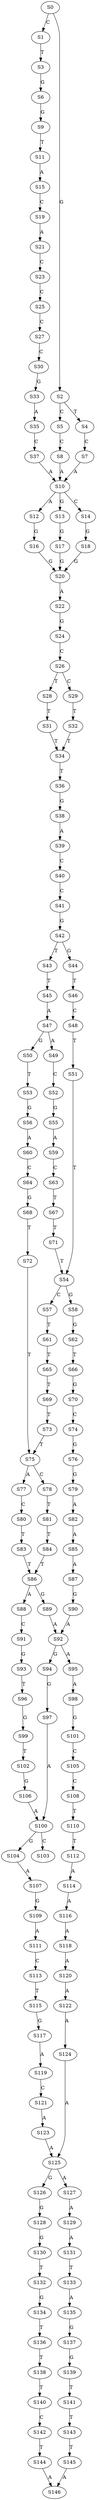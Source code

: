strict digraph  {
	S0 -> S1 [ label = C ];
	S0 -> S2 [ label = G ];
	S1 -> S3 [ label = T ];
	S2 -> S4 [ label = T ];
	S2 -> S5 [ label = C ];
	S3 -> S6 [ label = G ];
	S4 -> S7 [ label = C ];
	S5 -> S8 [ label = C ];
	S6 -> S9 [ label = G ];
	S7 -> S10 [ label = A ];
	S8 -> S10 [ label = A ];
	S9 -> S11 [ label = T ];
	S10 -> S12 [ label = A ];
	S10 -> S13 [ label = G ];
	S10 -> S14 [ label = C ];
	S11 -> S15 [ label = A ];
	S12 -> S16 [ label = G ];
	S13 -> S17 [ label = G ];
	S14 -> S18 [ label = G ];
	S15 -> S19 [ label = C ];
	S16 -> S20 [ label = G ];
	S17 -> S20 [ label = G ];
	S18 -> S20 [ label = G ];
	S19 -> S21 [ label = A ];
	S20 -> S22 [ label = A ];
	S21 -> S23 [ label = C ];
	S22 -> S24 [ label = G ];
	S23 -> S25 [ label = C ];
	S24 -> S26 [ label = C ];
	S25 -> S27 [ label = C ];
	S26 -> S28 [ label = T ];
	S26 -> S29 [ label = C ];
	S27 -> S30 [ label = C ];
	S28 -> S31 [ label = T ];
	S29 -> S32 [ label = T ];
	S30 -> S33 [ label = G ];
	S31 -> S34 [ label = T ];
	S32 -> S34 [ label = T ];
	S33 -> S35 [ label = A ];
	S34 -> S36 [ label = T ];
	S35 -> S37 [ label = C ];
	S36 -> S38 [ label = G ];
	S37 -> S10 [ label = A ];
	S38 -> S39 [ label = A ];
	S39 -> S40 [ label = C ];
	S40 -> S41 [ label = C ];
	S41 -> S42 [ label = G ];
	S42 -> S43 [ label = T ];
	S42 -> S44 [ label = G ];
	S43 -> S45 [ label = T ];
	S44 -> S46 [ label = T ];
	S45 -> S47 [ label = A ];
	S46 -> S48 [ label = C ];
	S47 -> S49 [ label = A ];
	S47 -> S50 [ label = G ];
	S48 -> S51 [ label = T ];
	S49 -> S52 [ label = C ];
	S50 -> S53 [ label = T ];
	S51 -> S54 [ label = T ];
	S52 -> S55 [ label = G ];
	S53 -> S56 [ label = G ];
	S54 -> S57 [ label = C ];
	S54 -> S58 [ label = G ];
	S55 -> S59 [ label = A ];
	S56 -> S60 [ label = A ];
	S57 -> S61 [ label = T ];
	S58 -> S62 [ label = G ];
	S59 -> S63 [ label = C ];
	S60 -> S64 [ label = C ];
	S61 -> S65 [ label = T ];
	S62 -> S66 [ label = T ];
	S63 -> S67 [ label = T ];
	S64 -> S68 [ label = G ];
	S65 -> S69 [ label = T ];
	S66 -> S70 [ label = G ];
	S67 -> S71 [ label = T ];
	S68 -> S72 [ label = T ];
	S69 -> S73 [ label = T ];
	S70 -> S74 [ label = C ];
	S71 -> S54 [ label = T ];
	S72 -> S75 [ label = T ];
	S73 -> S75 [ label = T ];
	S74 -> S76 [ label = G ];
	S75 -> S77 [ label = A ];
	S75 -> S78 [ label = C ];
	S76 -> S79 [ label = G ];
	S77 -> S80 [ label = C ];
	S78 -> S81 [ label = T ];
	S79 -> S82 [ label = A ];
	S80 -> S83 [ label = T ];
	S81 -> S84 [ label = T ];
	S82 -> S85 [ label = A ];
	S83 -> S86 [ label = T ];
	S84 -> S86 [ label = T ];
	S85 -> S87 [ label = A ];
	S86 -> S88 [ label = A ];
	S86 -> S89 [ label = G ];
	S87 -> S90 [ label = G ];
	S88 -> S91 [ label = C ];
	S89 -> S92 [ label = A ];
	S90 -> S92 [ label = A ];
	S91 -> S93 [ label = G ];
	S92 -> S94 [ label = G ];
	S92 -> S95 [ label = A ];
	S93 -> S96 [ label = T ];
	S94 -> S97 [ label = G ];
	S95 -> S98 [ label = A ];
	S96 -> S99 [ label = G ];
	S97 -> S100 [ label = A ];
	S98 -> S101 [ label = G ];
	S99 -> S102 [ label = T ];
	S100 -> S103 [ label = C ];
	S100 -> S104 [ label = G ];
	S101 -> S105 [ label = C ];
	S102 -> S106 [ label = G ];
	S104 -> S107 [ label = A ];
	S105 -> S108 [ label = C ];
	S106 -> S100 [ label = A ];
	S107 -> S109 [ label = G ];
	S108 -> S110 [ label = T ];
	S109 -> S111 [ label = A ];
	S110 -> S112 [ label = T ];
	S111 -> S113 [ label = C ];
	S112 -> S114 [ label = A ];
	S113 -> S115 [ label = T ];
	S114 -> S116 [ label = A ];
	S115 -> S117 [ label = G ];
	S116 -> S118 [ label = A ];
	S117 -> S119 [ label = A ];
	S118 -> S120 [ label = A ];
	S119 -> S121 [ label = C ];
	S120 -> S122 [ label = A ];
	S121 -> S123 [ label = A ];
	S122 -> S124 [ label = A ];
	S123 -> S125 [ label = A ];
	S124 -> S125 [ label = A ];
	S125 -> S126 [ label = G ];
	S125 -> S127 [ label = A ];
	S126 -> S128 [ label = G ];
	S127 -> S129 [ label = A ];
	S128 -> S130 [ label = G ];
	S129 -> S131 [ label = A ];
	S130 -> S132 [ label = T ];
	S131 -> S133 [ label = T ];
	S132 -> S134 [ label = G ];
	S133 -> S135 [ label = A ];
	S134 -> S136 [ label = T ];
	S135 -> S137 [ label = G ];
	S136 -> S138 [ label = T ];
	S137 -> S139 [ label = G ];
	S138 -> S140 [ label = T ];
	S139 -> S141 [ label = T ];
	S140 -> S142 [ label = C ];
	S141 -> S143 [ label = T ];
	S142 -> S144 [ label = T ];
	S143 -> S145 [ label = T ];
	S144 -> S146 [ label = A ];
	S145 -> S146 [ label = A ];
}
